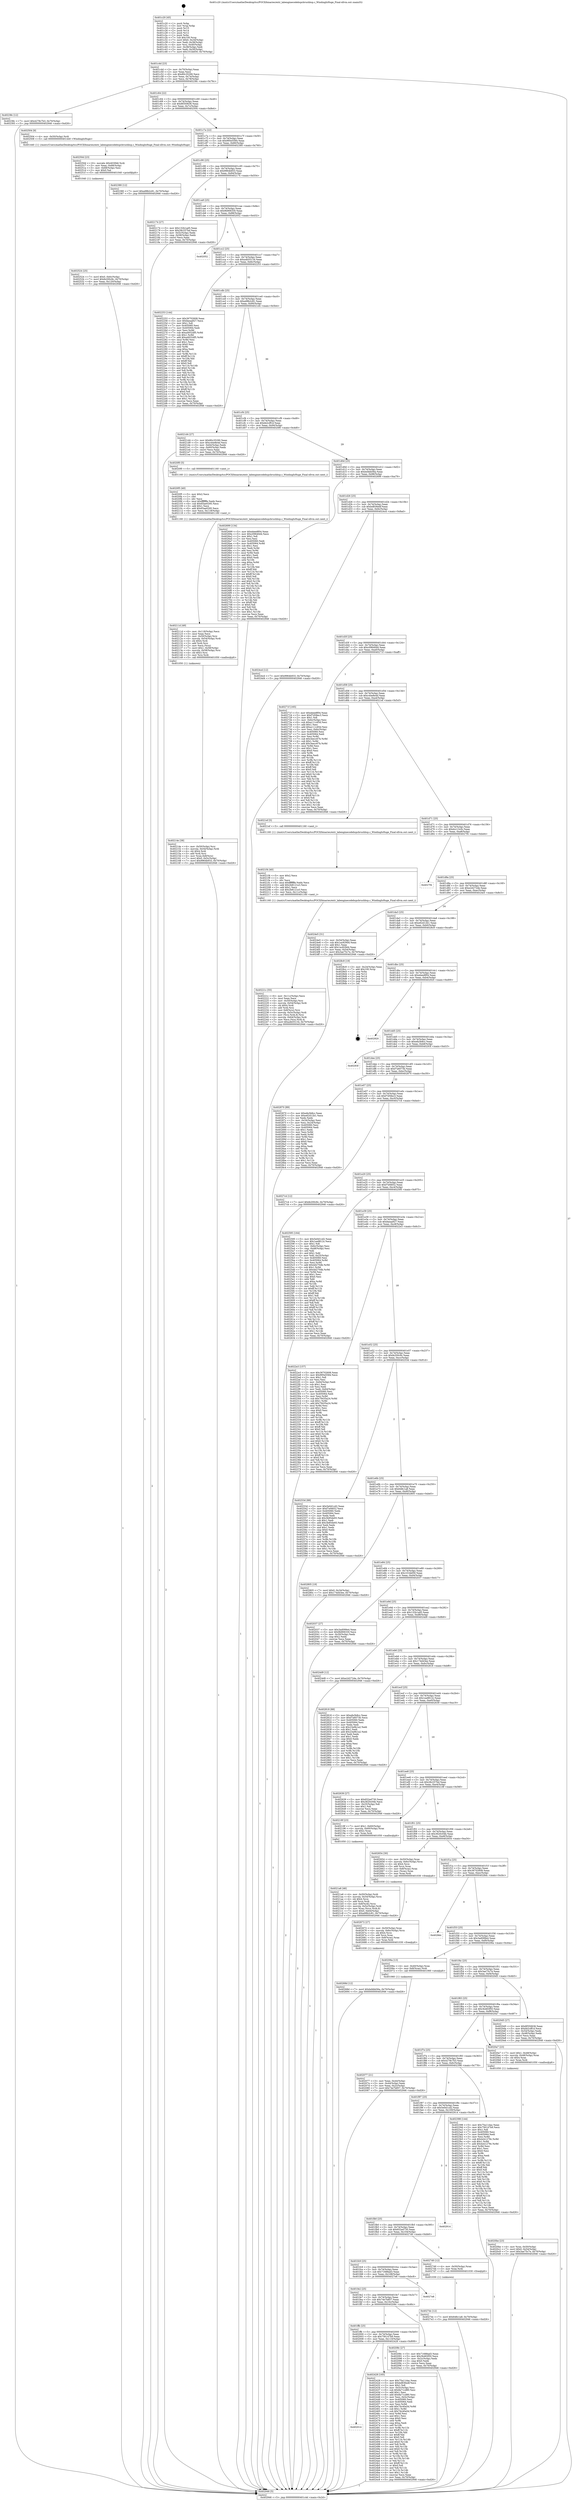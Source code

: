 digraph "0x401c20" {
  label = "0x401c20 (/mnt/c/Users/mathe/Desktop/tcc/POCII/binaries/extr_labenginecodebspcbrushbsp.c_WindingIsHuge_Final-ollvm.out::main(0))"
  labelloc = "t"
  node[shape=record]

  Entry [label="",width=0.3,height=0.3,shape=circle,fillcolor=black,style=filled]
  "0x401c4d" [label="{
     0x401c4d [23]\l
     | [instrs]\l
     &nbsp;&nbsp;0x401c4d \<+3\>: mov -0x70(%rbp),%eax\l
     &nbsp;&nbsp;0x401c50 \<+2\>: mov %eax,%ecx\l
     &nbsp;&nbsp;0x401c52 \<+6\>: sub $0x80c35290,%ecx\l
     &nbsp;&nbsp;0x401c58 \<+3\>: mov %eax,-0x74(%rbp)\l
     &nbsp;&nbsp;0x401c5b \<+3\>: mov %ecx,-0x78(%rbp)\l
     &nbsp;&nbsp;0x401c5e \<+6\>: je 000000000040238c \<main+0x76c\>\l
  }"]
  "0x40238c" [label="{
     0x40238c [12]\l
     | [instrs]\l
     &nbsp;&nbsp;0x40238c \<+7\>: movl $0x4278c7b3,-0x70(%rbp)\l
     &nbsp;&nbsp;0x402393 \<+5\>: jmp 0000000000402946 \<main+0xd26\>\l
  }"]
  "0x401c64" [label="{
     0x401c64 [22]\l
     | [instrs]\l
     &nbsp;&nbsp;0x401c64 \<+5\>: jmp 0000000000401c69 \<main+0x49\>\l
     &nbsp;&nbsp;0x401c69 \<+3\>: mov -0x74(%rbp),%eax\l
     &nbsp;&nbsp;0x401c6c \<+5\>: sub $0x8f350636,%eax\l
     &nbsp;&nbsp;0x401c71 \<+3\>: mov %eax,-0x7c(%rbp)\l
     &nbsp;&nbsp;0x401c74 \<+6\>: je 0000000000402504 \<main+0x8e4\>\l
  }"]
  Exit [label="",width=0.3,height=0.3,shape=circle,fillcolor=black,style=filled,peripheries=2]
  "0x402504" [label="{
     0x402504 [9]\l
     | [instrs]\l
     &nbsp;&nbsp;0x402504 \<+4\>: mov -0x50(%rbp),%rdi\l
     &nbsp;&nbsp;0x402508 \<+5\>: call 0000000000401440 \<WindingIsHuge\>\l
     | [calls]\l
     &nbsp;&nbsp;0x401440 \{1\} (/mnt/c/Users/mathe/Desktop/tcc/POCII/binaries/extr_labenginecodebspcbrushbsp.c_WindingIsHuge_Final-ollvm.out::WindingIsHuge)\l
  }"]
  "0x401c7a" [label="{
     0x401c7a [22]\l
     | [instrs]\l
     &nbsp;&nbsp;0x401c7a \<+5\>: jmp 0000000000401c7f \<main+0x5f\>\l
     &nbsp;&nbsp;0x401c7f \<+3\>: mov -0x74(%rbp),%eax\l
     &nbsp;&nbsp;0x401c82 \<+5\>: sub $0x995e5584,%eax\l
     &nbsp;&nbsp;0x401c87 \<+3\>: mov %eax,-0x80(%rbp)\l
     &nbsp;&nbsp;0x401c8a \<+6\>: je 0000000000402380 \<main+0x760\>\l
  }"]
  "0x4027dc" [label="{
     0x4027dc [12]\l
     | [instrs]\l
     &nbsp;&nbsp;0x4027dc \<+7\>: movl $0x648c1a8,-0x70(%rbp)\l
     &nbsp;&nbsp;0x4027e3 \<+5\>: jmp 0000000000402946 \<main+0xd26\>\l
  }"]
  "0x402380" [label="{
     0x402380 [12]\l
     | [instrs]\l
     &nbsp;&nbsp;0x402380 \<+7\>: movl $0xa98b2c81,-0x70(%rbp)\l
     &nbsp;&nbsp;0x402387 \<+5\>: jmp 0000000000402946 \<main+0xd26\>\l
  }"]
  "0x401c90" [label="{
     0x401c90 [25]\l
     | [instrs]\l
     &nbsp;&nbsp;0x401c90 \<+5\>: jmp 0000000000401c95 \<main+0x75\>\l
     &nbsp;&nbsp;0x401c95 \<+3\>: mov -0x74(%rbp),%eax\l
     &nbsp;&nbsp;0x401c98 \<+5\>: sub $0x9964b933,%eax\l
     &nbsp;&nbsp;0x401c9d \<+6\>: mov %eax,-0x84(%rbp)\l
     &nbsp;&nbsp;0x401ca3 \<+6\>: je 0000000000402174 \<main+0x554\>\l
  }"]
  "0x40268d" [label="{
     0x40268d [12]\l
     | [instrs]\l
     &nbsp;&nbsp;0x40268d \<+7\>: movl $0xbd4bb56a,-0x70(%rbp)\l
     &nbsp;&nbsp;0x402694 \<+5\>: jmp 0000000000402946 \<main+0xd26\>\l
  }"]
  "0x402174" [label="{
     0x402174 [27]\l
     | [instrs]\l
     &nbsp;&nbsp;0x402174 \<+5\>: mov $0x132b1ad5,%eax\l
     &nbsp;&nbsp;0x402179 \<+5\>: mov $0x28c257bd,%ecx\l
     &nbsp;&nbsp;0x40217e \<+3\>: mov -0x5c(%rbp),%edx\l
     &nbsp;&nbsp;0x402181 \<+3\>: cmp -0x58(%rbp),%edx\l
     &nbsp;&nbsp;0x402184 \<+3\>: cmovl %ecx,%eax\l
     &nbsp;&nbsp;0x402187 \<+3\>: mov %eax,-0x70(%rbp)\l
     &nbsp;&nbsp;0x40218a \<+5\>: jmp 0000000000402946 \<main+0xd26\>\l
  }"]
  "0x401ca9" [label="{
     0x401ca9 [25]\l
     | [instrs]\l
     &nbsp;&nbsp;0x401ca9 \<+5\>: jmp 0000000000401cae \<main+0x8e\>\l
     &nbsp;&nbsp;0x401cae \<+3\>: mov -0x74(%rbp),%eax\l
     &nbsp;&nbsp;0x401cb1 \<+5\>: sub $0x9b906330,%eax\l
     &nbsp;&nbsp;0x401cb6 \<+6\>: mov %eax,-0x88(%rbp)\l
     &nbsp;&nbsp;0x401cbc \<+6\>: je 0000000000402052 \<main+0x432\>\l
  }"]
  "0x402672" [label="{
     0x402672 [27]\l
     | [instrs]\l
     &nbsp;&nbsp;0x402672 \<+4\>: mov -0x50(%rbp),%rax\l
     &nbsp;&nbsp;0x402676 \<+4\>: movslq -0x6c(%rbp),%rcx\l
     &nbsp;&nbsp;0x40267a \<+4\>: shl $0x4,%rcx\l
     &nbsp;&nbsp;0x40267e \<+3\>: add %rcx,%rax\l
     &nbsp;&nbsp;0x402681 \<+4\>: mov 0x8(%rax),%rax\l
     &nbsp;&nbsp;0x402685 \<+3\>: mov %rax,%rdi\l
     &nbsp;&nbsp;0x402688 \<+5\>: call 0000000000401030 \<free@plt\>\l
     | [calls]\l
     &nbsp;&nbsp;0x401030 \{1\} (unknown)\l
  }"]
  "0x402052" [label="{
     0x402052\l
  }", style=dashed]
  "0x401cc2" [label="{
     0x401cc2 [25]\l
     | [instrs]\l
     &nbsp;&nbsp;0x401cc2 \<+5\>: jmp 0000000000401cc7 \<main+0xa7\>\l
     &nbsp;&nbsp;0x401cc7 \<+3\>: mov -0x74(%rbp),%eax\l
     &nbsp;&nbsp;0x401cca \<+5\>: sub $0xa4b55134,%eax\l
     &nbsp;&nbsp;0x401ccf \<+6\>: mov %eax,-0x8c(%rbp)\l
     &nbsp;&nbsp;0x401cd5 \<+6\>: je 0000000000402253 \<main+0x633\>\l
  }"]
  "0x402524" [label="{
     0x402524 [25]\l
     | [instrs]\l
     &nbsp;&nbsp;0x402524 \<+7\>: movl $0x0,-0x6c(%rbp)\l
     &nbsp;&nbsp;0x40252b \<+7\>: movl $0xfe200c9c,-0x70(%rbp)\l
     &nbsp;&nbsp;0x402532 \<+6\>: mov %eax,-0x120(%rbp)\l
     &nbsp;&nbsp;0x402538 \<+5\>: jmp 0000000000402946 \<main+0xd26\>\l
  }"]
  "0x402253" [label="{
     0x402253 [144]\l
     | [instrs]\l
     &nbsp;&nbsp;0x402253 \<+5\>: mov $0x36702608,%eax\l
     &nbsp;&nbsp;0x402258 \<+5\>: mov $0xfaeaa927,%ecx\l
     &nbsp;&nbsp;0x40225d \<+2\>: mov $0x1,%dl\l
     &nbsp;&nbsp;0x40225f \<+7\>: mov 0x405060,%esi\l
     &nbsp;&nbsp;0x402266 \<+7\>: mov 0x405064,%edi\l
     &nbsp;&nbsp;0x40226d \<+3\>: mov %esi,%r8d\l
     &nbsp;&nbsp;0x402270 \<+7\>: sub $0xa4932df5,%r8d\l
     &nbsp;&nbsp;0x402277 \<+4\>: sub $0x1,%r8d\l
     &nbsp;&nbsp;0x40227b \<+7\>: add $0xa4932df5,%r8d\l
     &nbsp;&nbsp;0x402282 \<+4\>: imul %r8d,%esi\l
     &nbsp;&nbsp;0x402286 \<+3\>: and $0x1,%esi\l
     &nbsp;&nbsp;0x402289 \<+3\>: cmp $0x0,%esi\l
     &nbsp;&nbsp;0x40228c \<+4\>: sete %r9b\l
     &nbsp;&nbsp;0x402290 \<+3\>: cmp $0xa,%edi\l
     &nbsp;&nbsp;0x402293 \<+4\>: setl %r10b\l
     &nbsp;&nbsp;0x402297 \<+3\>: mov %r9b,%r11b\l
     &nbsp;&nbsp;0x40229a \<+4\>: xor $0xff,%r11b\l
     &nbsp;&nbsp;0x40229e \<+3\>: mov %r10b,%bl\l
     &nbsp;&nbsp;0x4022a1 \<+3\>: xor $0xff,%bl\l
     &nbsp;&nbsp;0x4022a4 \<+3\>: xor $0x0,%dl\l
     &nbsp;&nbsp;0x4022a7 \<+3\>: mov %r11b,%r14b\l
     &nbsp;&nbsp;0x4022aa \<+4\>: and $0x0,%r14b\l
     &nbsp;&nbsp;0x4022ae \<+3\>: and %dl,%r9b\l
     &nbsp;&nbsp;0x4022b1 \<+3\>: mov %bl,%r15b\l
     &nbsp;&nbsp;0x4022b4 \<+4\>: and $0x0,%r15b\l
     &nbsp;&nbsp;0x4022b8 \<+3\>: and %dl,%r10b\l
     &nbsp;&nbsp;0x4022bb \<+3\>: or %r9b,%r14b\l
     &nbsp;&nbsp;0x4022be \<+3\>: or %r10b,%r15b\l
     &nbsp;&nbsp;0x4022c1 \<+3\>: xor %r15b,%r14b\l
     &nbsp;&nbsp;0x4022c4 \<+3\>: or %bl,%r11b\l
     &nbsp;&nbsp;0x4022c7 \<+4\>: xor $0xff,%r11b\l
     &nbsp;&nbsp;0x4022cb \<+3\>: or $0x0,%dl\l
     &nbsp;&nbsp;0x4022ce \<+3\>: and %dl,%r11b\l
     &nbsp;&nbsp;0x4022d1 \<+3\>: or %r11b,%r14b\l
     &nbsp;&nbsp;0x4022d4 \<+4\>: test $0x1,%r14b\l
     &nbsp;&nbsp;0x4022d8 \<+3\>: cmovne %ecx,%eax\l
     &nbsp;&nbsp;0x4022db \<+3\>: mov %eax,-0x70(%rbp)\l
     &nbsp;&nbsp;0x4022de \<+5\>: jmp 0000000000402946 \<main+0xd26\>\l
  }"]
  "0x401cdb" [label="{
     0x401cdb [25]\l
     | [instrs]\l
     &nbsp;&nbsp;0x401cdb \<+5\>: jmp 0000000000401ce0 \<main+0xc0\>\l
     &nbsp;&nbsp;0x401ce0 \<+3\>: mov -0x74(%rbp),%eax\l
     &nbsp;&nbsp;0x401ce3 \<+5\>: sub $0xa98b2c81,%eax\l
     &nbsp;&nbsp;0x401ce8 \<+6\>: mov %eax,-0x90(%rbp)\l
     &nbsp;&nbsp;0x401cee \<+6\>: je 00000000004021d4 \<main+0x5b4\>\l
  }"]
  "0x40250d" [label="{
     0x40250d [23]\l
     | [instrs]\l
     &nbsp;&nbsp;0x40250d \<+10\>: movabs $0x4030b6,%rdi\l
     &nbsp;&nbsp;0x402517 \<+3\>: mov %eax,-0x68(%rbp)\l
     &nbsp;&nbsp;0x40251a \<+3\>: mov -0x68(%rbp),%esi\l
     &nbsp;&nbsp;0x40251d \<+2\>: mov $0x0,%al\l
     &nbsp;&nbsp;0x40251f \<+5\>: call 0000000000401040 \<printf@plt\>\l
     | [calls]\l
     &nbsp;&nbsp;0x401040 \{1\} (unknown)\l
  }"]
  "0x4021d4" [label="{
     0x4021d4 [27]\l
     | [instrs]\l
     &nbsp;&nbsp;0x4021d4 \<+5\>: mov $0x80c35290,%eax\l
     &nbsp;&nbsp;0x4021d9 \<+5\>: mov $0xc44e8e4d,%ecx\l
     &nbsp;&nbsp;0x4021de \<+3\>: mov -0x64(%rbp),%edx\l
     &nbsp;&nbsp;0x4021e1 \<+3\>: cmp -0x60(%rbp),%edx\l
     &nbsp;&nbsp;0x4021e4 \<+3\>: cmovl %ecx,%eax\l
     &nbsp;&nbsp;0x4021e7 \<+3\>: mov %eax,-0x70(%rbp)\l
     &nbsp;&nbsp;0x4021ea \<+5\>: jmp 0000000000402946 \<main+0xd26\>\l
  }"]
  "0x401cf4" [label="{
     0x401cf4 [25]\l
     | [instrs]\l
     &nbsp;&nbsp;0x401cf4 \<+5\>: jmp 0000000000401cf9 \<main+0xd9\>\l
     &nbsp;&nbsp;0x401cf9 \<+3\>: mov -0x74(%rbp),%eax\l
     &nbsp;&nbsp;0x401cfc \<+5\>: sub $0xbb2cff1d,%eax\l
     &nbsp;&nbsp;0x401d01 \<+6\>: mov %eax,-0x94(%rbp)\l
     &nbsp;&nbsp;0x401d07 \<+6\>: je 00000000004020f0 \<main+0x4d0\>\l
  }"]
  "0x402014" [label="{
     0x402014\l
  }", style=dashed]
  "0x4020f0" [label="{
     0x4020f0 [5]\l
     | [instrs]\l
     &nbsp;&nbsp;0x4020f0 \<+5\>: call 0000000000401160 \<next_i\>\l
     | [calls]\l
     &nbsp;&nbsp;0x401160 \{1\} (/mnt/c/Users/mathe/Desktop/tcc/POCII/binaries/extr_labenginecodebspcbrushbsp.c_WindingIsHuge_Final-ollvm.out::next_i)\l
  }"]
  "0x401d0d" [label="{
     0x401d0d [25]\l
     | [instrs]\l
     &nbsp;&nbsp;0x401d0d \<+5\>: jmp 0000000000401d12 \<main+0xf2\>\l
     &nbsp;&nbsp;0x401d12 \<+3\>: mov -0x74(%rbp),%eax\l
     &nbsp;&nbsp;0x401d15 \<+5\>: sub $0xbd4bb56a,%eax\l
     &nbsp;&nbsp;0x401d1a \<+6\>: mov %eax,-0x98(%rbp)\l
     &nbsp;&nbsp;0x401d20 \<+6\>: je 0000000000402699 \<main+0xa79\>\l
  }"]
  "0x402428" [label="{
     0x402428 [165]\l
     | [instrs]\l
     &nbsp;&nbsp;0x402428 \<+5\>: mov $0x75a11dac,%eax\l
     &nbsp;&nbsp;0x40242d \<+5\>: mov $0xbd836edf,%ecx\l
     &nbsp;&nbsp;0x402432 \<+2\>: mov $0x1,%dl\l
     &nbsp;&nbsp;0x402434 \<+3\>: mov -0x5c(%rbp),%esi\l
     &nbsp;&nbsp;0x402437 \<+6\>: sub $0x8a71cd80,%esi\l
     &nbsp;&nbsp;0x40243d \<+3\>: add $0x1,%esi\l
     &nbsp;&nbsp;0x402440 \<+6\>: add $0x8a71cd80,%esi\l
     &nbsp;&nbsp;0x402446 \<+3\>: mov %esi,-0x5c(%rbp)\l
     &nbsp;&nbsp;0x402449 \<+7\>: mov 0x405060,%esi\l
     &nbsp;&nbsp;0x402450 \<+7\>: mov 0x405064,%edi\l
     &nbsp;&nbsp;0x402457 \<+3\>: mov %esi,%r8d\l
     &nbsp;&nbsp;0x40245a \<+7\>: add $0x7dc40a5d,%r8d\l
     &nbsp;&nbsp;0x402461 \<+4\>: sub $0x1,%r8d\l
     &nbsp;&nbsp;0x402465 \<+7\>: sub $0x7dc40a5d,%r8d\l
     &nbsp;&nbsp;0x40246c \<+4\>: imul %r8d,%esi\l
     &nbsp;&nbsp;0x402470 \<+3\>: and $0x1,%esi\l
     &nbsp;&nbsp;0x402473 \<+3\>: cmp $0x0,%esi\l
     &nbsp;&nbsp;0x402476 \<+4\>: sete %r9b\l
     &nbsp;&nbsp;0x40247a \<+3\>: cmp $0xa,%edi\l
     &nbsp;&nbsp;0x40247d \<+4\>: setl %r10b\l
     &nbsp;&nbsp;0x402481 \<+3\>: mov %r9b,%r11b\l
     &nbsp;&nbsp;0x402484 \<+4\>: xor $0xff,%r11b\l
     &nbsp;&nbsp;0x402488 \<+3\>: mov %r10b,%bl\l
     &nbsp;&nbsp;0x40248b \<+3\>: xor $0xff,%bl\l
     &nbsp;&nbsp;0x40248e \<+3\>: xor $0x0,%dl\l
     &nbsp;&nbsp;0x402491 \<+3\>: mov %r11b,%r14b\l
     &nbsp;&nbsp;0x402494 \<+4\>: and $0x0,%r14b\l
     &nbsp;&nbsp;0x402498 \<+3\>: and %dl,%r9b\l
     &nbsp;&nbsp;0x40249b \<+3\>: mov %bl,%r15b\l
     &nbsp;&nbsp;0x40249e \<+4\>: and $0x0,%r15b\l
     &nbsp;&nbsp;0x4024a2 \<+3\>: and %dl,%r10b\l
     &nbsp;&nbsp;0x4024a5 \<+3\>: or %r9b,%r14b\l
     &nbsp;&nbsp;0x4024a8 \<+3\>: or %r10b,%r15b\l
     &nbsp;&nbsp;0x4024ab \<+3\>: xor %r15b,%r14b\l
     &nbsp;&nbsp;0x4024ae \<+3\>: or %bl,%r11b\l
     &nbsp;&nbsp;0x4024b1 \<+4\>: xor $0xff,%r11b\l
     &nbsp;&nbsp;0x4024b5 \<+3\>: or $0x0,%dl\l
     &nbsp;&nbsp;0x4024b8 \<+3\>: and %dl,%r11b\l
     &nbsp;&nbsp;0x4024bb \<+3\>: or %r11b,%r14b\l
     &nbsp;&nbsp;0x4024be \<+4\>: test $0x1,%r14b\l
     &nbsp;&nbsp;0x4024c2 \<+3\>: cmovne %ecx,%eax\l
     &nbsp;&nbsp;0x4024c5 \<+3\>: mov %eax,-0x70(%rbp)\l
     &nbsp;&nbsp;0x4024c8 \<+5\>: jmp 0000000000402946 \<main+0xd26\>\l
  }"]
  "0x402699" [label="{
     0x402699 [134]\l
     | [instrs]\l
     &nbsp;&nbsp;0x402699 \<+5\>: mov $0xebee8f04,%eax\l
     &nbsp;&nbsp;0x40269e \<+5\>: mov $0xc09640d4,%ecx\l
     &nbsp;&nbsp;0x4026a3 \<+2\>: mov $0x1,%dl\l
     &nbsp;&nbsp;0x4026a5 \<+2\>: xor %esi,%esi\l
     &nbsp;&nbsp;0x4026a7 \<+7\>: mov 0x405060,%edi\l
     &nbsp;&nbsp;0x4026ae \<+8\>: mov 0x405064,%r8d\l
     &nbsp;&nbsp;0x4026b6 \<+3\>: sub $0x1,%esi\l
     &nbsp;&nbsp;0x4026b9 \<+3\>: mov %edi,%r9d\l
     &nbsp;&nbsp;0x4026bc \<+3\>: add %esi,%r9d\l
     &nbsp;&nbsp;0x4026bf \<+4\>: imul %r9d,%edi\l
     &nbsp;&nbsp;0x4026c3 \<+3\>: and $0x1,%edi\l
     &nbsp;&nbsp;0x4026c6 \<+3\>: cmp $0x0,%edi\l
     &nbsp;&nbsp;0x4026c9 \<+4\>: sete %r10b\l
     &nbsp;&nbsp;0x4026cd \<+4\>: cmp $0xa,%r8d\l
     &nbsp;&nbsp;0x4026d1 \<+4\>: setl %r11b\l
     &nbsp;&nbsp;0x4026d5 \<+3\>: mov %r10b,%bl\l
     &nbsp;&nbsp;0x4026d8 \<+3\>: xor $0xff,%bl\l
     &nbsp;&nbsp;0x4026db \<+3\>: mov %r11b,%r14b\l
     &nbsp;&nbsp;0x4026de \<+4\>: xor $0xff,%r14b\l
     &nbsp;&nbsp;0x4026e2 \<+3\>: xor $0x0,%dl\l
     &nbsp;&nbsp;0x4026e5 \<+3\>: mov %bl,%r15b\l
     &nbsp;&nbsp;0x4026e8 \<+4\>: and $0x0,%r15b\l
     &nbsp;&nbsp;0x4026ec \<+3\>: and %dl,%r10b\l
     &nbsp;&nbsp;0x4026ef \<+3\>: mov %r14b,%r12b\l
     &nbsp;&nbsp;0x4026f2 \<+4\>: and $0x0,%r12b\l
     &nbsp;&nbsp;0x4026f6 \<+3\>: and %dl,%r11b\l
     &nbsp;&nbsp;0x4026f9 \<+3\>: or %r10b,%r15b\l
     &nbsp;&nbsp;0x4026fc \<+3\>: or %r11b,%r12b\l
     &nbsp;&nbsp;0x4026ff \<+3\>: xor %r12b,%r15b\l
     &nbsp;&nbsp;0x402702 \<+3\>: or %r14b,%bl\l
     &nbsp;&nbsp;0x402705 \<+3\>: xor $0xff,%bl\l
     &nbsp;&nbsp;0x402708 \<+3\>: or $0x0,%dl\l
     &nbsp;&nbsp;0x40270b \<+2\>: and %dl,%bl\l
     &nbsp;&nbsp;0x40270d \<+3\>: or %bl,%r15b\l
     &nbsp;&nbsp;0x402710 \<+4\>: test $0x1,%r15b\l
     &nbsp;&nbsp;0x402714 \<+3\>: cmovne %ecx,%eax\l
     &nbsp;&nbsp;0x402717 \<+3\>: mov %eax,-0x70(%rbp)\l
     &nbsp;&nbsp;0x40271a \<+5\>: jmp 0000000000402946 \<main+0xd26\>\l
  }"]
  "0x401d26" [label="{
     0x401d26 [25]\l
     | [instrs]\l
     &nbsp;&nbsp;0x401d26 \<+5\>: jmp 0000000000401d2b \<main+0x10b\>\l
     &nbsp;&nbsp;0x401d2b \<+3\>: mov -0x74(%rbp),%eax\l
     &nbsp;&nbsp;0x401d2e \<+5\>: sub $0xbd836edf,%eax\l
     &nbsp;&nbsp;0x401d33 \<+6\>: mov %eax,-0x9c(%rbp)\l
     &nbsp;&nbsp;0x401d39 \<+6\>: je 00000000004024cd \<main+0x8ad\>\l
  }"]
  "0x40221c" [label="{
     0x40221c [55]\l
     | [instrs]\l
     &nbsp;&nbsp;0x40221c \<+6\>: mov -0x11c(%rbp),%ecx\l
     &nbsp;&nbsp;0x402222 \<+3\>: imul %eax,%ecx\l
     &nbsp;&nbsp;0x402225 \<+4\>: mov -0x50(%rbp),%rsi\l
     &nbsp;&nbsp;0x402229 \<+4\>: movslq -0x54(%rbp),%rdi\l
     &nbsp;&nbsp;0x40222d \<+4\>: shl $0x4,%rdi\l
     &nbsp;&nbsp;0x402231 \<+3\>: add %rdi,%rsi\l
     &nbsp;&nbsp;0x402234 \<+4\>: mov 0x8(%rsi),%rsi\l
     &nbsp;&nbsp;0x402238 \<+4\>: movslq -0x5c(%rbp),%rdi\l
     &nbsp;&nbsp;0x40223c \<+4\>: mov (%rsi,%rdi,8),%rsi\l
     &nbsp;&nbsp;0x402240 \<+4\>: movslq -0x64(%rbp),%rdi\l
     &nbsp;&nbsp;0x402244 \<+3\>: mov %ecx,(%rsi,%rdi,4)\l
     &nbsp;&nbsp;0x402247 \<+7\>: movl $0xa4b55134,-0x70(%rbp)\l
     &nbsp;&nbsp;0x40224e \<+5\>: jmp 0000000000402946 \<main+0xd26\>\l
  }"]
  "0x4024cd" [label="{
     0x4024cd [12]\l
     | [instrs]\l
     &nbsp;&nbsp;0x4024cd \<+7\>: movl $0x9964b933,-0x70(%rbp)\l
     &nbsp;&nbsp;0x4024d4 \<+5\>: jmp 0000000000402946 \<main+0xd26\>\l
  }"]
  "0x401d3f" [label="{
     0x401d3f [25]\l
     | [instrs]\l
     &nbsp;&nbsp;0x401d3f \<+5\>: jmp 0000000000401d44 \<main+0x124\>\l
     &nbsp;&nbsp;0x401d44 \<+3\>: mov -0x74(%rbp),%eax\l
     &nbsp;&nbsp;0x401d47 \<+5\>: sub $0xc09640d4,%eax\l
     &nbsp;&nbsp;0x401d4c \<+6\>: mov %eax,-0xa0(%rbp)\l
     &nbsp;&nbsp;0x401d52 \<+6\>: je 000000000040271f \<main+0xaff\>\l
  }"]
  "0x4021f4" [label="{
     0x4021f4 [40]\l
     | [instrs]\l
     &nbsp;&nbsp;0x4021f4 \<+5\>: mov $0x2,%ecx\l
     &nbsp;&nbsp;0x4021f9 \<+1\>: cltd\l
     &nbsp;&nbsp;0x4021fa \<+2\>: idiv %ecx\l
     &nbsp;&nbsp;0x4021fc \<+6\>: imul $0xfffffffe,%edx,%ecx\l
     &nbsp;&nbsp;0x402202 \<+6\>: add $0x2b8121e3,%ecx\l
     &nbsp;&nbsp;0x402208 \<+3\>: add $0x1,%ecx\l
     &nbsp;&nbsp;0x40220b \<+6\>: sub $0x2b8121e3,%ecx\l
     &nbsp;&nbsp;0x402211 \<+6\>: mov %ecx,-0x11c(%rbp)\l
     &nbsp;&nbsp;0x402217 \<+5\>: call 0000000000401160 \<next_i\>\l
     | [calls]\l
     &nbsp;&nbsp;0x401160 \{1\} (/mnt/c/Users/mathe/Desktop/tcc/POCII/binaries/extr_labenginecodebspcbrushbsp.c_WindingIsHuge_Final-ollvm.out::next_i)\l
  }"]
  "0x40271f" [label="{
     0x40271f [165]\l
     | [instrs]\l
     &nbsp;&nbsp;0x40271f \<+5\>: mov $0xebee8f04,%eax\l
     &nbsp;&nbsp;0x402724 \<+5\>: mov $0xf7d58ec3,%ecx\l
     &nbsp;&nbsp;0x402729 \<+2\>: mov $0x1,%dl\l
     &nbsp;&nbsp;0x40272b \<+3\>: mov -0x6c(%rbp),%esi\l
     &nbsp;&nbsp;0x40272e \<+6\>: sub $0xa111c65d,%esi\l
     &nbsp;&nbsp;0x402734 \<+3\>: add $0x1,%esi\l
     &nbsp;&nbsp;0x402737 \<+6\>: add $0xa111c65d,%esi\l
     &nbsp;&nbsp;0x40273d \<+3\>: mov %esi,-0x6c(%rbp)\l
     &nbsp;&nbsp;0x402740 \<+7\>: mov 0x405060,%esi\l
     &nbsp;&nbsp;0x402747 \<+7\>: mov 0x405064,%edi\l
     &nbsp;&nbsp;0x40274e \<+3\>: mov %esi,%r8d\l
     &nbsp;&nbsp;0x402751 \<+7\>: sub $0x3eecc67b,%r8d\l
     &nbsp;&nbsp;0x402758 \<+4\>: sub $0x1,%r8d\l
     &nbsp;&nbsp;0x40275c \<+7\>: add $0x3eecc67b,%r8d\l
     &nbsp;&nbsp;0x402763 \<+4\>: imul %r8d,%esi\l
     &nbsp;&nbsp;0x402767 \<+3\>: and $0x1,%esi\l
     &nbsp;&nbsp;0x40276a \<+3\>: cmp $0x0,%esi\l
     &nbsp;&nbsp;0x40276d \<+4\>: sete %r9b\l
     &nbsp;&nbsp;0x402771 \<+3\>: cmp $0xa,%edi\l
     &nbsp;&nbsp;0x402774 \<+4\>: setl %r10b\l
     &nbsp;&nbsp;0x402778 \<+3\>: mov %r9b,%r11b\l
     &nbsp;&nbsp;0x40277b \<+4\>: xor $0xff,%r11b\l
     &nbsp;&nbsp;0x40277f \<+3\>: mov %r10b,%bl\l
     &nbsp;&nbsp;0x402782 \<+3\>: xor $0xff,%bl\l
     &nbsp;&nbsp;0x402785 \<+3\>: xor $0x0,%dl\l
     &nbsp;&nbsp;0x402788 \<+3\>: mov %r11b,%r14b\l
     &nbsp;&nbsp;0x40278b \<+4\>: and $0x0,%r14b\l
     &nbsp;&nbsp;0x40278f \<+3\>: and %dl,%r9b\l
     &nbsp;&nbsp;0x402792 \<+3\>: mov %bl,%r15b\l
     &nbsp;&nbsp;0x402795 \<+4\>: and $0x0,%r15b\l
     &nbsp;&nbsp;0x402799 \<+3\>: and %dl,%r10b\l
     &nbsp;&nbsp;0x40279c \<+3\>: or %r9b,%r14b\l
     &nbsp;&nbsp;0x40279f \<+3\>: or %r10b,%r15b\l
     &nbsp;&nbsp;0x4027a2 \<+3\>: xor %r15b,%r14b\l
     &nbsp;&nbsp;0x4027a5 \<+3\>: or %bl,%r11b\l
     &nbsp;&nbsp;0x4027a8 \<+4\>: xor $0xff,%r11b\l
     &nbsp;&nbsp;0x4027ac \<+3\>: or $0x0,%dl\l
     &nbsp;&nbsp;0x4027af \<+3\>: and %dl,%r11b\l
     &nbsp;&nbsp;0x4027b2 \<+3\>: or %r11b,%r14b\l
     &nbsp;&nbsp;0x4027b5 \<+4\>: test $0x1,%r14b\l
     &nbsp;&nbsp;0x4027b9 \<+3\>: cmovne %ecx,%eax\l
     &nbsp;&nbsp;0x4027bc \<+3\>: mov %eax,-0x70(%rbp)\l
     &nbsp;&nbsp;0x4027bf \<+5\>: jmp 0000000000402946 \<main+0xd26\>\l
  }"]
  "0x401d58" [label="{
     0x401d58 [25]\l
     | [instrs]\l
     &nbsp;&nbsp;0x401d58 \<+5\>: jmp 0000000000401d5d \<main+0x13d\>\l
     &nbsp;&nbsp;0x401d5d \<+3\>: mov -0x74(%rbp),%eax\l
     &nbsp;&nbsp;0x401d60 \<+5\>: sub $0xc44e8e4d,%eax\l
     &nbsp;&nbsp;0x401d65 \<+6\>: mov %eax,-0xa4(%rbp)\l
     &nbsp;&nbsp;0x401d6b \<+6\>: je 00000000004021ef \<main+0x5cf\>\l
  }"]
  "0x4021a6" [label="{
     0x4021a6 [46]\l
     | [instrs]\l
     &nbsp;&nbsp;0x4021a6 \<+4\>: mov -0x50(%rbp),%rdi\l
     &nbsp;&nbsp;0x4021aa \<+4\>: movslq -0x54(%rbp),%rcx\l
     &nbsp;&nbsp;0x4021ae \<+4\>: shl $0x4,%rcx\l
     &nbsp;&nbsp;0x4021b2 \<+3\>: add %rcx,%rdi\l
     &nbsp;&nbsp;0x4021b5 \<+4\>: mov 0x8(%rdi),%rcx\l
     &nbsp;&nbsp;0x4021b9 \<+4\>: movslq -0x5c(%rbp),%rdi\l
     &nbsp;&nbsp;0x4021bd \<+4\>: mov %rax,(%rcx,%rdi,8)\l
     &nbsp;&nbsp;0x4021c1 \<+7\>: movl $0x0,-0x64(%rbp)\l
     &nbsp;&nbsp;0x4021c8 \<+7\>: movl $0xa98b2c81,-0x70(%rbp)\l
     &nbsp;&nbsp;0x4021cf \<+5\>: jmp 0000000000402946 \<main+0xd26\>\l
  }"]
  "0x4021ef" [label="{
     0x4021ef [5]\l
     | [instrs]\l
     &nbsp;&nbsp;0x4021ef \<+5\>: call 0000000000401160 \<next_i\>\l
     | [calls]\l
     &nbsp;&nbsp;0x401160 \{1\} (/mnt/c/Users/mathe/Desktop/tcc/POCII/binaries/extr_labenginecodebspcbrushbsp.c_WindingIsHuge_Final-ollvm.out::next_i)\l
  }"]
  "0x401d71" [label="{
     0x401d71 [25]\l
     | [instrs]\l
     &nbsp;&nbsp;0x401d71 \<+5\>: jmp 0000000000401d76 \<main+0x156\>\l
     &nbsp;&nbsp;0x401d76 \<+3\>: mov -0x74(%rbp),%eax\l
     &nbsp;&nbsp;0x401d79 \<+5\>: sub $0xdcc13c0c,%eax\l
     &nbsp;&nbsp;0x401d7e \<+6\>: mov %eax,-0xa8(%rbp)\l
     &nbsp;&nbsp;0x401d84 \<+6\>: je 00000000004027f4 \<main+0xbd4\>\l
  }"]
  "0x40214e" [label="{
     0x40214e [38]\l
     | [instrs]\l
     &nbsp;&nbsp;0x40214e \<+4\>: mov -0x50(%rbp),%rsi\l
     &nbsp;&nbsp;0x402152 \<+4\>: movslq -0x54(%rbp),%rdi\l
     &nbsp;&nbsp;0x402156 \<+4\>: shl $0x4,%rdi\l
     &nbsp;&nbsp;0x40215a \<+3\>: add %rdi,%rsi\l
     &nbsp;&nbsp;0x40215d \<+4\>: mov %rax,0x8(%rsi)\l
     &nbsp;&nbsp;0x402161 \<+7\>: movl $0x0,-0x5c(%rbp)\l
     &nbsp;&nbsp;0x402168 \<+7\>: movl $0x9964b933,-0x70(%rbp)\l
     &nbsp;&nbsp;0x40216f \<+5\>: jmp 0000000000402946 \<main+0xd26\>\l
  }"]
  "0x4027f4" [label="{
     0x4027f4\l
  }", style=dashed]
  "0x401d8a" [label="{
     0x401d8a [25]\l
     | [instrs]\l
     &nbsp;&nbsp;0x401d8a \<+5\>: jmp 0000000000401d8f \<main+0x16f\>\l
     &nbsp;&nbsp;0x401d8f \<+3\>: mov -0x74(%rbp),%eax\l
     &nbsp;&nbsp;0x401d92 \<+5\>: sub $0xe2d272de,%eax\l
     &nbsp;&nbsp;0x401d97 \<+6\>: mov %eax,-0xac(%rbp)\l
     &nbsp;&nbsp;0x401d9d \<+6\>: je 00000000004024e5 \<main+0x8c5\>\l
  }"]
  "0x40211d" [label="{
     0x40211d [49]\l
     | [instrs]\l
     &nbsp;&nbsp;0x40211d \<+6\>: mov -0x118(%rbp),%ecx\l
     &nbsp;&nbsp;0x402123 \<+3\>: imul %eax,%ecx\l
     &nbsp;&nbsp;0x402126 \<+4\>: mov -0x50(%rbp),%rsi\l
     &nbsp;&nbsp;0x40212a \<+4\>: movslq -0x54(%rbp),%rdi\l
     &nbsp;&nbsp;0x40212e \<+4\>: shl $0x4,%rdi\l
     &nbsp;&nbsp;0x402132 \<+3\>: add %rdi,%rsi\l
     &nbsp;&nbsp;0x402135 \<+2\>: mov %ecx,(%rsi)\l
     &nbsp;&nbsp;0x402137 \<+7\>: movl $0x1,-0x58(%rbp)\l
     &nbsp;&nbsp;0x40213e \<+4\>: movslq -0x58(%rbp),%rsi\l
     &nbsp;&nbsp;0x402142 \<+4\>: shl $0x3,%rsi\l
     &nbsp;&nbsp;0x402146 \<+3\>: mov %rsi,%rdi\l
     &nbsp;&nbsp;0x402149 \<+5\>: call 0000000000401050 \<malloc@plt\>\l
     | [calls]\l
     &nbsp;&nbsp;0x401050 \{1\} (unknown)\l
  }"]
  "0x4024e5" [label="{
     0x4024e5 [31]\l
     | [instrs]\l
     &nbsp;&nbsp;0x4024e5 \<+3\>: mov -0x54(%rbp),%eax\l
     &nbsp;&nbsp;0x4024e8 \<+5\>: sub $0x1ac829d4,%eax\l
     &nbsp;&nbsp;0x4024ed \<+3\>: add $0x1,%eax\l
     &nbsp;&nbsp;0x4024f0 \<+5\>: add $0x1ac829d4,%eax\l
     &nbsp;&nbsp;0x4024f5 \<+3\>: mov %eax,-0x54(%rbp)\l
     &nbsp;&nbsp;0x4024f8 \<+7\>: movl $0x3ae75c7e,-0x70(%rbp)\l
     &nbsp;&nbsp;0x4024ff \<+5\>: jmp 0000000000402946 \<main+0xd26\>\l
  }"]
  "0x401da3" [label="{
     0x401da3 [25]\l
     | [instrs]\l
     &nbsp;&nbsp;0x401da3 \<+5\>: jmp 0000000000401da8 \<main+0x188\>\l
     &nbsp;&nbsp;0x401da8 \<+3\>: mov -0x74(%rbp),%eax\l
     &nbsp;&nbsp;0x401dab \<+5\>: sub $0xe62d12b1,%eax\l
     &nbsp;&nbsp;0x401db0 \<+6\>: mov %eax,-0xb0(%rbp)\l
     &nbsp;&nbsp;0x401db6 \<+6\>: je 00000000004028c9 \<main+0xca9\>\l
  }"]
  "0x4020f5" [label="{
     0x4020f5 [40]\l
     | [instrs]\l
     &nbsp;&nbsp;0x4020f5 \<+5\>: mov $0x2,%ecx\l
     &nbsp;&nbsp;0x4020fa \<+1\>: cltd\l
     &nbsp;&nbsp;0x4020fb \<+2\>: idiv %ecx\l
     &nbsp;&nbsp;0x4020fd \<+6\>: imul $0xfffffffe,%edx,%ecx\l
     &nbsp;&nbsp;0x402103 \<+6\>: sub $0x65ae0295,%ecx\l
     &nbsp;&nbsp;0x402109 \<+3\>: add $0x1,%ecx\l
     &nbsp;&nbsp;0x40210c \<+6\>: add $0x65ae0295,%ecx\l
     &nbsp;&nbsp;0x402112 \<+6\>: mov %ecx,-0x118(%rbp)\l
     &nbsp;&nbsp;0x402118 \<+5\>: call 0000000000401160 \<next_i\>\l
     | [calls]\l
     &nbsp;&nbsp;0x401160 \{1\} (/mnt/c/Users/mathe/Desktop/tcc/POCII/binaries/extr_labenginecodebspcbrushbsp.c_WindingIsHuge_Final-ollvm.out::next_i)\l
  }"]
  "0x4028c9" [label="{
     0x4028c9 [19]\l
     | [instrs]\l
     &nbsp;&nbsp;0x4028c9 \<+3\>: mov -0x24(%rbp),%eax\l
     &nbsp;&nbsp;0x4028cc \<+7\>: add $0x100,%rsp\l
     &nbsp;&nbsp;0x4028d3 \<+1\>: pop %rbx\l
     &nbsp;&nbsp;0x4028d4 \<+2\>: pop %r12\l
     &nbsp;&nbsp;0x4028d6 \<+2\>: pop %r14\l
     &nbsp;&nbsp;0x4028d8 \<+2\>: pop %r15\l
     &nbsp;&nbsp;0x4028da \<+1\>: pop %rbp\l
     &nbsp;&nbsp;0x4028db \<+1\>: ret\l
  }"]
  "0x401dbc" [label="{
     0x401dbc [25]\l
     | [instrs]\l
     &nbsp;&nbsp;0x401dbc \<+5\>: jmp 0000000000401dc1 \<main+0x1a1\>\l
     &nbsp;&nbsp;0x401dc1 \<+3\>: mov -0x74(%rbp),%eax\l
     &nbsp;&nbsp;0x401dc4 \<+5\>: sub $0xebee8f04,%eax\l
     &nbsp;&nbsp;0x401dc9 \<+6\>: mov %eax,-0xb4(%rbp)\l
     &nbsp;&nbsp;0x401dcf \<+6\>: je 0000000000402920 \<main+0xd00\>\l
  }"]
  "0x4020be" [label="{
     0x4020be [23]\l
     | [instrs]\l
     &nbsp;&nbsp;0x4020be \<+4\>: mov %rax,-0x50(%rbp)\l
     &nbsp;&nbsp;0x4020c2 \<+7\>: movl $0x0,-0x54(%rbp)\l
     &nbsp;&nbsp;0x4020c9 \<+7\>: movl $0x3ae75c7e,-0x70(%rbp)\l
     &nbsp;&nbsp;0x4020d0 \<+5\>: jmp 0000000000402946 \<main+0xd26\>\l
  }"]
  "0x402920" [label="{
     0x402920\l
  }", style=dashed]
  "0x401dd5" [label="{
     0x401dd5 [25]\l
     | [instrs]\l
     &nbsp;&nbsp;0x401dd5 \<+5\>: jmp 0000000000401dda \<main+0x1ba\>\l
     &nbsp;&nbsp;0x401dda \<+3\>: mov -0x74(%rbp),%eax\l
     &nbsp;&nbsp;0x401ddd \<+5\>: sub $0xefa3b8cc,%eax\l
     &nbsp;&nbsp;0x401de2 \<+6\>: mov %eax,-0xb8(%rbp)\l
     &nbsp;&nbsp;0x401de8 \<+6\>: je 000000000040293f \<main+0xd1f\>\l
  }"]
  "0x401ffb" [label="{
     0x401ffb [25]\l
     | [instrs]\l
     &nbsp;&nbsp;0x401ffb \<+5\>: jmp 0000000000402000 \<main+0x3e0\>\l
     &nbsp;&nbsp;0x402000 \<+3\>: mov -0x74(%rbp),%eax\l
     &nbsp;&nbsp;0x402003 \<+5\>: sub $0x756147b9,%eax\l
     &nbsp;&nbsp;0x402008 \<+6\>: mov %eax,-0x110(%rbp)\l
     &nbsp;&nbsp;0x40200e \<+6\>: je 0000000000402428 \<main+0x808\>\l
  }"]
  "0x40293f" [label="{
     0x40293f\l
  }", style=dashed]
  "0x401dee" [label="{
     0x401dee [25]\l
     | [instrs]\l
     &nbsp;&nbsp;0x401dee \<+5\>: jmp 0000000000401df3 \<main+0x1d3\>\l
     &nbsp;&nbsp;0x401df3 \<+3\>: mov -0x74(%rbp),%eax\l
     &nbsp;&nbsp;0x401df6 \<+5\>: sub $0xf7a6073b,%eax\l
     &nbsp;&nbsp;0x401dfb \<+6\>: mov %eax,-0xbc(%rbp)\l
     &nbsp;&nbsp;0x401e01 \<+6\>: je 0000000000402870 \<main+0xc50\>\l
  }"]
  "0x40208c" [label="{
     0x40208c [27]\l
     | [instrs]\l
     &nbsp;&nbsp;0x40208c \<+5\>: mov $0x71688ad3,%eax\l
     &nbsp;&nbsp;0x402091 \<+5\>: mov $0x3b483f50,%ecx\l
     &nbsp;&nbsp;0x402096 \<+3\>: mov -0x2c(%rbp),%edx\l
     &nbsp;&nbsp;0x402099 \<+3\>: cmp $0x0,%edx\l
     &nbsp;&nbsp;0x40209c \<+3\>: cmove %ecx,%eax\l
     &nbsp;&nbsp;0x40209f \<+3\>: mov %eax,-0x70(%rbp)\l
     &nbsp;&nbsp;0x4020a2 \<+5\>: jmp 0000000000402946 \<main+0xd26\>\l
  }"]
  "0x402870" [label="{
     0x402870 [89]\l
     | [instrs]\l
     &nbsp;&nbsp;0x402870 \<+5\>: mov $0xefa3b8cc,%eax\l
     &nbsp;&nbsp;0x402875 \<+5\>: mov $0xe62d12b1,%ecx\l
     &nbsp;&nbsp;0x40287a \<+2\>: xor %edx,%edx\l
     &nbsp;&nbsp;0x40287c \<+3\>: mov -0x34(%rbp),%esi\l
     &nbsp;&nbsp;0x40287f \<+3\>: mov %esi,-0x24(%rbp)\l
     &nbsp;&nbsp;0x402882 \<+7\>: mov 0x405060,%esi\l
     &nbsp;&nbsp;0x402889 \<+7\>: mov 0x405064,%edi\l
     &nbsp;&nbsp;0x402890 \<+3\>: sub $0x1,%edx\l
     &nbsp;&nbsp;0x402893 \<+3\>: mov %esi,%r8d\l
     &nbsp;&nbsp;0x402896 \<+3\>: add %edx,%r8d\l
     &nbsp;&nbsp;0x402899 \<+4\>: imul %r8d,%esi\l
     &nbsp;&nbsp;0x40289d \<+3\>: and $0x1,%esi\l
     &nbsp;&nbsp;0x4028a0 \<+3\>: cmp $0x0,%esi\l
     &nbsp;&nbsp;0x4028a3 \<+4\>: sete %r9b\l
     &nbsp;&nbsp;0x4028a7 \<+3\>: cmp $0xa,%edi\l
     &nbsp;&nbsp;0x4028aa \<+4\>: setl %r10b\l
     &nbsp;&nbsp;0x4028ae \<+3\>: mov %r9b,%r11b\l
     &nbsp;&nbsp;0x4028b1 \<+3\>: and %r10b,%r11b\l
     &nbsp;&nbsp;0x4028b4 \<+3\>: xor %r10b,%r9b\l
     &nbsp;&nbsp;0x4028b7 \<+3\>: or %r9b,%r11b\l
     &nbsp;&nbsp;0x4028ba \<+4\>: test $0x1,%r11b\l
     &nbsp;&nbsp;0x4028be \<+3\>: cmovne %ecx,%eax\l
     &nbsp;&nbsp;0x4028c1 \<+3\>: mov %eax,-0x70(%rbp)\l
     &nbsp;&nbsp;0x4028c4 \<+5\>: jmp 0000000000402946 \<main+0xd26\>\l
  }"]
  "0x401e07" [label="{
     0x401e07 [25]\l
     | [instrs]\l
     &nbsp;&nbsp;0x401e07 \<+5\>: jmp 0000000000401e0c \<main+0x1ec\>\l
     &nbsp;&nbsp;0x401e0c \<+3\>: mov -0x74(%rbp),%eax\l
     &nbsp;&nbsp;0x401e0f \<+5\>: sub $0xf7d58ec3,%eax\l
     &nbsp;&nbsp;0x401e14 \<+6\>: mov %eax,-0xc0(%rbp)\l
     &nbsp;&nbsp;0x401e1a \<+6\>: je 00000000004027c4 \<main+0xba4\>\l
  }"]
  "0x401fe2" [label="{
     0x401fe2 [25]\l
     | [instrs]\l
     &nbsp;&nbsp;0x401fe2 \<+5\>: jmp 0000000000401fe7 \<main+0x3c7\>\l
     &nbsp;&nbsp;0x401fe7 \<+3\>: mov -0x74(%rbp),%eax\l
     &nbsp;&nbsp;0x401fea \<+5\>: sub $0x74e7b857,%eax\l
     &nbsp;&nbsp;0x401fef \<+6\>: mov %eax,-0x10c(%rbp)\l
     &nbsp;&nbsp;0x401ff5 \<+6\>: je 000000000040208c \<main+0x46c\>\l
  }"]
  "0x4027c4" [label="{
     0x4027c4 [12]\l
     | [instrs]\l
     &nbsp;&nbsp;0x4027c4 \<+7\>: movl $0xfe200c9c,-0x70(%rbp)\l
     &nbsp;&nbsp;0x4027cb \<+5\>: jmp 0000000000402946 \<main+0xd26\>\l
  }"]
  "0x401e20" [label="{
     0x401e20 [25]\l
     | [instrs]\l
     &nbsp;&nbsp;0x401e20 \<+5\>: jmp 0000000000401e25 \<main+0x205\>\l
     &nbsp;&nbsp;0x401e25 \<+3\>: mov -0x74(%rbp),%eax\l
     &nbsp;&nbsp;0x401e28 \<+5\>: sub $0xf7ef4652,%eax\l
     &nbsp;&nbsp;0x401e2d \<+6\>: mov %eax,-0xc4(%rbp)\l
     &nbsp;&nbsp;0x401e33 \<+6\>: je 0000000000402595 \<main+0x975\>\l
  }"]
  "0x4027e8" [label="{
     0x4027e8\l
  }", style=dashed]
  "0x402595" [label="{
     0x402595 [164]\l
     | [instrs]\l
     &nbsp;&nbsp;0x402595 \<+5\>: mov $0x5e0d1cd2,%eax\l
     &nbsp;&nbsp;0x40259a \<+5\>: mov $0x1ea9812c,%ecx\l
     &nbsp;&nbsp;0x40259f \<+2\>: mov $0x1,%dl\l
     &nbsp;&nbsp;0x4025a1 \<+3\>: mov -0x6c(%rbp),%esi\l
     &nbsp;&nbsp;0x4025a4 \<+3\>: cmp -0x48(%rbp),%esi\l
     &nbsp;&nbsp;0x4025a7 \<+4\>: setl %dil\l
     &nbsp;&nbsp;0x4025ab \<+4\>: and $0x1,%dil\l
     &nbsp;&nbsp;0x4025af \<+4\>: mov %dil,-0x25(%rbp)\l
     &nbsp;&nbsp;0x4025b3 \<+7\>: mov 0x405060,%esi\l
     &nbsp;&nbsp;0x4025ba \<+8\>: mov 0x405064,%r8d\l
     &nbsp;&nbsp;0x4025c2 \<+3\>: mov %esi,%r9d\l
     &nbsp;&nbsp;0x4025c5 \<+7\>: add $0x4d270db,%r9d\l
     &nbsp;&nbsp;0x4025cc \<+4\>: sub $0x1,%r9d\l
     &nbsp;&nbsp;0x4025d0 \<+7\>: sub $0x4d270db,%r9d\l
     &nbsp;&nbsp;0x4025d7 \<+4\>: imul %r9d,%esi\l
     &nbsp;&nbsp;0x4025db \<+3\>: and $0x1,%esi\l
     &nbsp;&nbsp;0x4025de \<+3\>: cmp $0x0,%esi\l
     &nbsp;&nbsp;0x4025e1 \<+4\>: sete %dil\l
     &nbsp;&nbsp;0x4025e5 \<+4\>: cmp $0xa,%r8d\l
     &nbsp;&nbsp;0x4025e9 \<+4\>: setl %r10b\l
     &nbsp;&nbsp;0x4025ed \<+3\>: mov %dil,%r11b\l
     &nbsp;&nbsp;0x4025f0 \<+4\>: xor $0xff,%r11b\l
     &nbsp;&nbsp;0x4025f4 \<+3\>: mov %r10b,%bl\l
     &nbsp;&nbsp;0x4025f7 \<+3\>: xor $0xff,%bl\l
     &nbsp;&nbsp;0x4025fa \<+3\>: xor $0x1,%dl\l
     &nbsp;&nbsp;0x4025fd \<+3\>: mov %r11b,%r14b\l
     &nbsp;&nbsp;0x402600 \<+4\>: and $0xff,%r14b\l
     &nbsp;&nbsp;0x402604 \<+3\>: and %dl,%dil\l
     &nbsp;&nbsp;0x402607 \<+3\>: mov %bl,%r15b\l
     &nbsp;&nbsp;0x40260a \<+4\>: and $0xff,%r15b\l
     &nbsp;&nbsp;0x40260e \<+3\>: and %dl,%r10b\l
     &nbsp;&nbsp;0x402611 \<+3\>: or %dil,%r14b\l
     &nbsp;&nbsp;0x402614 \<+3\>: or %r10b,%r15b\l
     &nbsp;&nbsp;0x402617 \<+3\>: xor %r15b,%r14b\l
     &nbsp;&nbsp;0x40261a \<+3\>: or %bl,%r11b\l
     &nbsp;&nbsp;0x40261d \<+4\>: xor $0xff,%r11b\l
     &nbsp;&nbsp;0x402621 \<+3\>: or $0x1,%dl\l
     &nbsp;&nbsp;0x402624 \<+3\>: and %dl,%r11b\l
     &nbsp;&nbsp;0x402627 \<+3\>: or %r11b,%r14b\l
     &nbsp;&nbsp;0x40262a \<+4\>: test $0x1,%r14b\l
     &nbsp;&nbsp;0x40262e \<+3\>: cmovne %ecx,%eax\l
     &nbsp;&nbsp;0x402631 \<+3\>: mov %eax,-0x70(%rbp)\l
     &nbsp;&nbsp;0x402634 \<+5\>: jmp 0000000000402946 \<main+0xd26\>\l
  }"]
  "0x401e39" [label="{
     0x401e39 [25]\l
     | [instrs]\l
     &nbsp;&nbsp;0x401e39 \<+5\>: jmp 0000000000401e3e \<main+0x21e\>\l
     &nbsp;&nbsp;0x401e3e \<+3\>: mov -0x74(%rbp),%eax\l
     &nbsp;&nbsp;0x401e41 \<+5\>: sub $0xfaeaa927,%eax\l
     &nbsp;&nbsp;0x401e46 \<+6\>: mov %eax,-0xc8(%rbp)\l
     &nbsp;&nbsp;0x401e4c \<+6\>: je 00000000004022e3 \<main+0x6c3\>\l
  }"]
  "0x401fc9" [label="{
     0x401fc9 [25]\l
     | [instrs]\l
     &nbsp;&nbsp;0x401fc9 \<+5\>: jmp 0000000000401fce \<main+0x3ae\>\l
     &nbsp;&nbsp;0x401fce \<+3\>: mov -0x74(%rbp),%eax\l
     &nbsp;&nbsp;0x401fd1 \<+5\>: sub $0x71688ad3,%eax\l
     &nbsp;&nbsp;0x401fd6 \<+6\>: mov %eax,-0x108(%rbp)\l
     &nbsp;&nbsp;0x401fdc \<+6\>: je 00000000004027e8 \<main+0xbc8\>\l
  }"]
  "0x4022e3" [label="{
     0x4022e3 [157]\l
     | [instrs]\l
     &nbsp;&nbsp;0x4022e3 \<+5\>: mov $0x36702608,%eax\l
     &nbsp;&nbsp;0x4022e8 \<+5\>: mov $0x995e5584,%ecx\l
     &nbsp;&nbsp;0x4022ed \<+2\>: mov $0x1,%dl\l
     &nbsp;&nbsp;0x4022ef \<+2\>: xor %esi,%esi\l
     &nbsp;&nbsp;0x4022f1 \<+3\>: mov -0x64(%rbp),%edi\l
     &nbsp;&nbsp;0x4022f4 \<+3\>: sub $0x1,%esi\l
     &nbsp;&nbsp;0x4022f7 \<+2\>: sub %esi,%edi\l
     &nbsp;&nbsp;0x4022f9 \<+3\>: mov %edi,-0x64(%rbp)\l
     &nbsp;&nbsp;0x4022fc \<+7\>: mov 0x405060,%esi\l
     &nbsp;&nbsp;0x402303 \<+7\>: mov 0x405064,%edi\l
     &nbsp;&nbsp;0x40230a \<+3\>: mov %esi,%r8d\l
     &nbsp;&nbsp;0x40230d \<+7\>: sub $0x79435a24,%r8d\l
     &nbsp;&nbsp;0x402314 \<+4\>: sub $0x1,%r8d\l
     &nbsp;&nbsp;0x402318 \<+7\>: add $0x79435a24,%r8d\l
     &nbsp;&nbsp;0x40231f \<+4\>: imul %r8d,%esi\l
     &nbsp;&nbsp;0x402323 \<+3\>: and $0x1,%esi\l
     &nbsp;&nbsp;0x402326 \<+3\>: cmp $0x0,%esi\l
     &nbsp;&nbsp;0x402329 \<+4\>: sete %r9b\l
     &nbsp;&nbsp;0x40232d \<+3\>: cmp $0xa,%edi\l
     &nbsp;&nbsp;0x402330 \<+4\>: setl %r10b\l
     &nbsp;&nbsp;0x402334 \<+3\>: mov %r9b,%r11b\l
     &nbsp;&nbsp;0x402337 \<+4\>: xor $0xff,%r11b\l
     &nbsp;&nbsp;0x40233b \<+3\>: mov %r10b,%bl\l
     &nbsp;&nbsp;0x40233e \<+3\>: xor $0xff,%bl\l
     &nbsp;&nbsp;0x402341 \<+3\>: xor $0x0,%dl\l
     &nbsp;&nbsp;0x402344 \<+3\>: mov %r11b,%r14b\l
     &nbsp;&nbsp;0x402347 \<+4\>: and $0x0,%r14b\l
     &nbsp;&nbsp;0x40234b \<+3\>: and %dl,%r9b\l
     &nbsp;&nbsp;0x40234e \<+3\>: mov %bl,%r15b\l
     &nbsp;&nbsp;0x402351 \<+4\>: and $0x0,%r15b\l
     &nbsp;&nbsp;0x402355 \<+3\>: and %dl,%r10b\l
     &nbsp;&nbsp;0x402358 \<+3\>: or %r9b,%r14b\l
     &nbsp;&nbsp;0x40235b \<+3\>: or %r10b,%r15b\l
     &nbsp;&nbsp;0x40235e \<+3\>: xor %r15b,%r14b\l
     &nbsp;&nbsp;0x402361 \<+3\>: or %bl,%r11b\l
     &nbsp;&nbsp;0x402364 \<+4\>: xor $0xff,%r11b\l
     &nbsp;&nbsp;0x402368 \<+3\>: or $0x0,%dl\l
     &nbsp;&nbsp;0x40236b \<+3\>: and %dl,%r11b\l
     &nbsp;&nbsp;0x40236e \<+3\>: or %r11b,%r14b\l
     &nbsp;&nbsp;0x402371 \<+4\>: test $0x1,%r14b\l
     &nbsp;&nbsp;0x402375 \<+3\>: cmovne %ecx,%eax\l
     &nbsp;&nbsp;0x402378 \<+3\>: mov %eax,-0x70(%rbp)\l
     &nbsp;&nbsp;0x40237b \<+5\>: jmp 0000000000402946 \<main+0xd26\>\l
  }"]
  "0x401e52" [label="{
     0x401e52 [25]\l
     | [instrs]\l
     &nbsp;&nbsp;0x401e52 \<+5\>: jmp 0000000000401e57 \<main+0x237\>\l
     &nbsp;&nbsp;0x401e57 \<+3\>: mov -0x74(%rbp),%eax\l
     &nbsp;&nbsp;0x401e5a \<+5\>: sub $0xfe200c9c,%eax\l
     &nbsp;&nbsp;0x401e5f \<+6\>: mov %eax,-0xcc(%rbp)\l
     &nbsp;&nbsp;0x401e65 \<+6\>: je 000000000040253d \<main+0x91d\>\l
  }"]
  "0x4027d0" [label="{
     0x4027d0 [12]\l
     | [instrs]\l
     &nbsp;&nbsp;0x4027d0 \<+4\>: mov -0x50(%rbp),%rax\l
     &nbsp;&nbsp;0x4027d4 \<+3\>: mov %rax,%rdi\l
     &nbsp;&nbsp;0x4027d7 \<+5\>: call 0000000000401030 \<free@plt\>\l
     | [calls]\l
     &nbsp;&nbsp;0x401030 \{1\} (unknown)\l
  }"]
  "0x40253d" [label="{
     0x40253d [88]\l
     | [instrs]\l
     &nbsp;&nbsp;0x40253d \<+5\>: mov $0x5e0d1cd2,%eax\l
     &nbsp;&nbsp;0x402542 \<+5\>: mov $0xf7ef4652,%ecx\l
     &nbsp;&nbsp;0x402547 \<+7\>: mov 0x405060,%edx\l
     &nbsp;&nbsp;0x40254e \<+7\>: mov 0x405064,%esi\l
     &nbsp;&nbsp;0x402555 \<+2\>: mov %edx,%edi\l
     &nbsp;&nbsp;0x402557 \<+6\>: sub $0x3b85de93,%edi\l
     &nbsp;&nbsp;0x40255d \<+3\>: sub $0x1,%edi\l
     &nbsp;&nbsp;0x402560 \<+6\>: add $0x3b85de93,%edi\l
     &nbsp;&nbsp;0x402566 \<+3\>: imul %edi,%edx\l
     &nbsp;&nbsp;0x402569 \<+3\>: and $0x1,%edx\l
     &nbsp;&nbsp;0x40256c \<+3\>: cmp $0x0,%edx\l
     &nbsp;&nbsp;0x40256f \<+4\>: sete %r8b\l
     &nbsp;&nbsp;0x402573 \<+3\>: cmp $0xa,%esi\l
     &nbsp;&nbsp;0x402576 \<+4\>: setl %r9b\l
     &nbsp;&nbsp;0x40257a \<+3\>: mov %r8b,%r10b\l
     &nbsp;&nbsp;0x40257d \<+3\>: and %r9b,%r10b\l
     &nbsp;&nbsp;0x402580 \<+3\>: xor %r9b,%r8b\l
     &nbsp;&nbsp;0x402583 \<+3\>: or %r8b,%r10b\l
     &nbsp;&nbsp;0x402586 \<+4\>: test $0x1,%r10b\l
     &nbsp;&nbsp;0x40258a \<+3\>: cmovne %ecx,%eax\l
     &nbsp;&nbsp;0x40258d \<+3\>: mov %eax,-0x70(%rbp)\l
     &nbsp;&nbsp;0x402590 \<+5\>: jmp 0000000000402946 \<main+0xd26\>\l
  }"]
  "0x401e6b" [label="{
     0x401e6b [25]\l
     | [instrs]\l
     &nbsp;&nbsp;0x401e6b \<+5\>: jmp 0000000000401e70 \<main+0x250\>\l
     &nbsp;&nbsp;0x401e70 \<+3\>: mov -0x74(%rbp),%eax\l
     &nbsp;&nbsp;0x401e73 \<+5\>: sub $0x648c1a8,%eax\l
     &nbsp;&nbsp;0x401e78 \<+6\>: mov %eax,-0xd0(%rbp)\l
     &nbsp;&nbsp;0x401e7e \<+6\>: je 0000000000402805 \<main+0xbe5\>\l
  }"]
  "0x401fb0" [label="{
     0x401fb0 [25]\l
     | [instrs]\l
     &nbsp;&nbsp;0x401fb0 \<+5\>: jmp 0000000000401fb5 \<main+0x395\>\l
     &nbsp;&nbsp;0x401fb5 \<+3\>: mov -0x74(%rbp),%eax\l
     &nbsp;&nbsp;0x401fb8 \<+5\>: sub $0x652ed730,%eax\l
     &nbsp;&nbsp;0x401fbd \<+6\>: mov %eax,-0x104(%rbp)\l
     &nbsp;&nbsp;0x401fc3 \<+6\>: je 00000000004027d0 \<main+0xbb0\>\l
  }"]
  "0x402805" [label="{
     0x402805 [19]\l
     | [instrs]\l
     &nbsp;&nbsp;0x402805 \<+7\>: movl $0x0,-0x34(%rbp)\l
     &nbsp;&nbsp;0x40280c \<+7\>: movl $0x174d43ee,-0x70(%rbp)\l
     &nbsp;&nbsp;0x402813 \<+5\>: jmp 0000000000402946 \<main+0xd26\>\l
  }"]
  "0x401e84" [label="{
     0x401e84 [25]\l
     | [instrs]\l
     &nbsp;&nbsp;0x401e84 \<+5\>: jmp 0000000000401e89 \<main+0x269\>\l
     &nbsp;&nbsp;0x401e89 \<+3\>: mov -0x74(%rbp),%eax\l
     &nbsp;&nbsp;0x401e8c \<+5\>: sub $0x101bbf30,%eax\l
     &nbsp;&nbsp;0x401e91 \<+6\>: mov %eax,-0xd4(%rbp)\l
     &nbsp;&nbsp;0x401e97 \<+6\>: je 0000000000402037 \<main+0x417\>\l
  }"]
  "0x402914" [label="{
     0x402914\l
  }", style=dashed]
  "0x402037" [label="{
     0x402037 [27]\l
     | [instrs]\l
     &nbsp;&nbsp;0x402037 \<+5\>: mov $0x3ad099e4,%eax\l
     &nbsp;&nbsp;0x40203c \<+5\>: mov $0x9b906330,%ecx\l
     &nbsp;&nbsp;0x402041 \<+3\>: mov -0x30(%rbp),%edx\l
     &nbsp;&nbsp;0x402044 \<+3\>: cmp $0x2,%edx\l
     &nbsp;&nbsp;0x402047 \<+3\>: cmovne %ecx,%eax\l
     &nbsp;&nbsp;0x40204a \<+3\>: mov %eax,-0x70(%rbp)\l
     &nbsp;&nbsp;0x40204d \<+5\>: jmp 0000000000402946 \<main+0xd26\>\l
  }"]
  "0x401e9d" [label="{
     0x401e9d [25]\l
     | [instrs]\l
     &nbsp;&nbsp;0x401e9d \<+5\>: jmp 0000000000401ea2 \<main+0x282\>\l
     &nbsp;&nbsp;0x401ea2 \<+3\>: mov -0x74(%rbp),%eax\l
     &nbsp;&nbsp;0x401ea5 \<+5\>: sub $0x132b1ad5,%eax\l
     &nbsp;&nbsp;0x401eaa \<+6\>: mov %eax,-0xd8(%rbp)\l
     &nbsp;&nbsp;0x401eb0 \<+6\>: je 00000000004024d9 \<main+0x8b9\>\l
  }"]
  "0x402946" [label="{
     0x402946 [5]\l
     | [instrs]\l
     &nbsp;&nbsp;0x402946 \<+5\>: jmp 0000000000401c4d \<main+0x2d\>\l
  }"]
  "0x401c20" [label="{
     0x401c20 [45]\l
     | [instrs]\l
     &nbsp;&nbsp;0x401c20 \<+1\>: push %rbp\l
     &nbsp;&nbsp;0x401c21 \<+3\>: mov %rsp,%rbp\l
     &nbsp;&nbsp;0x401c24 \<+2\>: push %r15\l
     &nbsp;&nbsp;0x401c26 \<+2\>: push %r14\l
     &nbsp;&nbsp;0x401c28 \<+2\>: push %r12\l
     &nbsp;&nbsp;0x401c2a \<+1\>: push %rbx\l
     &nbsp;&nbsp;0x401c2b \<+7\>: sub $0x100,%rsp\l
     &nbsp;&nbsp;0x401c32 \<+7\>: movl $0x0,-0x34(%rbp)\l
     &nbsp;&nbsp;0x401c39 \<+3\>: mov %edi,-0x38(%rbp)\l
     &nbsp;&nbsp;0x401c3c \<+4\>: mov %rsi,-0x40(%rbp)\l
     &nbsp;&nbsp;0x401c40 \<+3\>: mov -0x38(%rbp),%edi\l
     &nbsp;&nbsp;0x401c43 \<+3\>: mov %edi,-0x30(%rbp)\l
     &nbsp;&nbsp;0x401c46 \<+7\>: movl $0x101bbf30,-0x70(%rbp)\l
  }"]
  "0x401f97" [label="{
     0x401f97 [25]\l
     | [instrs]\l
     &nbsp;&nbsp;0x401f97 \<+5\>: jmp 0000000000401f9c \<main+0x37c\>\l
     &nbsp;&nbsp;0x401f9c \<+3\>: mov -0x74(%rbp),%eax\l
     &nbsp;&nbsp;0x401f9f \<+5\>: sub $0x5e0d1cd2,%eax\l
     &nbsp;&nbsp;0x401fa4 \<+6\>: mov %eax,-0x100(%rbp)\l
     &nbsp;&nbsp;0x401faa \<+6\>: je 0000000000402914 \<main+0xcf4\>\l
  }"]
  "0x4024d9" [label="{
     0x4024d9 [12]\l
     | [instrs]\l
     &nbsp;&nbsp;0x4024d9 \<+7\>: movl $0xe2d272de,-0x70(%rbp)\l
     &nbsp;&nbsp;0x4024e0 \<+5\>: jmp 0000000000402946 \<main+0xd26\>\l
  }"]
  "0x401eb6" [label="{
     0x401eb6 [25]\l
     | [instrs]\l
     &nbsp;&nbsp;0x401eb6 \<+5\>: jmp 0000000000401ebb \<main+0x29b\>\l
     &nbsp;&nbsp;0x401ebb \<+3\>: mov -0x74(%rbp),%eax\l
     &nbsp;&nbsp;0x401ebe \<+5\>: sub $0x174d43ee,%eax\l
     &nbsp;&nbsp;0x401ec3 \<+6\>: mov %eax,-0xdc(%rbp)\l
     &nbsp;&nbsp;0x401ec9 \<+6\>: je 0000000000402818 \<main+0xbf8\>\l
  }"]
  "0x402398" [label="{
     0x402398 [144]\l
     | [instrs]\l
     &nbsp;&nbsp;0x402398 \<+5\>: mov $0x75a11dac,%eax\l
     &nbsp;&nbsp;0x40239d \<+5\>: mov $0x756147b9,%ecx\l
     &nbsp;&nbsp;0x4023a2 \<+2\>: mov $0x1,%dl\l
     &nbsp;&nbsp;0x4023a4 \<+7\>: mov 0x405060,%esi\l
     &nbsp;&nbsp;0x4023ab \<+7\>: mov 0x405064,%edi\l
     &nbsp;&nbsp;0x4023b2 \<+3\>: mov %esi,%r8d\l
     &nbsp;&nbsp;0x4023b5 \<+7\>: sub $0x4cb1278c,%r8d\l
     &nbsp;&nbsp;0x4023bc \<+4\>: sub $0x1,%r8d\l
     &nbsp;&nbsp;0x4023c0 \<+7\>: add $0x4cb1278c,%r8d\l
     &nbsp;&nbsp;0x4023c7 \<+4\>: imul %r8d,%esi\l
     &nbsp;&nbsp;0x4023cb \<+3\>: and $0x1,%esi\l
     &nbsp;&nbsp;0x4023ce \<+3\>: cmp $0x0,%esi\l
     &nbsp;&nbsp;0x4023d1 \<+4\>: sete %r9b\l
     &nbsp;&nbsp;0x4023d5 \<+3\>: cmp $0xa,%edi\l
     &nbsp;&nbsp;0x4023d8 \<+4\>: setl %r10b\l
     &nbsp;&nbsp;0x4023dc \<+3\>: mov %r9b,%r11b\l
     &nbsp;&nbsp;0x4023df \<+4\>: xor $0xff,%r11b\l
     &nbsp;&nbsp;0x4023e3 \<+3\>: mov %r10b,%bl\l
     &nbsp;&nbsp;0x4023e6 \<+3\>: xor $0xff,%bl\l
     &nbsp;&nbsp;0x4023e9 \<+3\>: xor $0x0,%dl\l
     &nbsp;&nbsp;0x4023ec \<+3\>: mov %r11b,%r14b\l
     &nbsp;&nbsp;0x4023ef \<+4\>: and $0x0,%r14b\l
     &nbsp;&nbsp;0x4023f3 \<+3\>: and %dl,%r9b\l
     &nbsp;&nbsp;0x4023f6 \<+3\>: mov %bl,%r15b\l
     &nbsp;&nbsp;0x4023f9 \<+4\>: and $0x0,%r15b\l
     &nbsp;&nbsp;0x4023fd \<+3\>: and %dl,%r10b\l
     &nbsp;&nbsp;0x402400 \<+3\>: or %r9b,%r14b\l
     &nbsp;&nbsp;0x402403 \<+3\>: or %r10b,%r15b\l
     &nbsp;&nbsp;0x402406 \<+3\>: xor %r15b,%r14b\l
     &nbsp;&nbsp;0x402409 \<+3\>: or %bl,%r11b\l
     &nbsp;&nbsp;0x40240c \<+4\>: xor $0xff,%r11b\l
     &nbsp;&nbsp;0x402410 \<+3\>: or $0x0,%dl\l
     &nbsp;&nbsp;0x402413 \<+3\>: and %dl,%r11b\l
     &nbsp;&nbsp;0x402416 \<+3\>: or %r11b,%r14b\l
     &nbsp;&nbsp;0x402419 \<+4\>: test $0x1,%r14b\l
     &nbsp;&nbsp;0x40241d \<+3\>: cmovne %ecx,%eax\l
     &nbsp;&nbsp;0x402420 \<+3\>: mov %eax,-0x70(%rbp)\l
     &nbsp;&nbsp;0x402423 \<+5\>: jmp 0000000000402946 \<main+0xd26\>\l
  }"]
  "0x402818" [label="{
     0x402818 [88]\l
     | [instrs]\l
     &nbsp;&nbsp;0x402818 \<+5\>: mov $0xefa3b8cc,%eax\l
     &nbsp;&nbsp;0x40281d \<+5\>: mov $0xf7a6073b,%ecx\l
     &nbsp;&nbsp;0x402822 \<+7\>: mov 0x405060,%edx\l
     &nbsp;&nbsp;0x402829 \<+7\>: mov 0x405064,%esi\l
     &nbsp;&nbsp;0x402830 \<+2\>: mov %edx,%edi\l
     &nbsp;&nbsp;0x402832 \<+6\>: sub $0x23a9b1a2,%edi\l
     &nbsp;&nbsp;0x402838 \<+3\>: sub $0x1,%edi\l
     &nbsp;&nbsp;0x40283b \<+6\>: add $0x23a9b1a2,%edi\l
     &nbsp;&nbsp;0x402841 \<+3\>: imul %edi,%edx\l
     &nbsp;&nbsp;0x402844 \<+3\>: and $0x1,%edx\l
     &nbsp;&nbsp;0x402847 \<+3\>: cmp $0x0,%edx\l
     &nbsp;&nbsp;0x40284a \<+4\>: sete %r8b\l
     &nbsp;&nbsp;0x40284e \<+3\>: cmp $0xa,%esi\l
     &nbsp;&nbsp;0x402851 \<+4\>: setl %r9b\l
     &nbsp;&nbsp;0x402855 \<+3\>: mov %r8b,%r10b\l
     &nbsp;&nbsp;0x402858 \<+3\>: and %r9b,%r10b\l
     &nbsp;&nbsp;0x40285b \<+3\>: xor %r9b,%r8b\l
     &nbsp;&nbsp;0x40285e \<+3\>: or %r8b,%r10b\l
     &nbsp;&nbsp;0x402861 \<+4\>: test $0x1,%r10b\l
     &nbsp;&nbsp;0x402865 \<+3\>: cmovne %ecx,%eax\l
     &nbsp;&nbsp;0x402868 \<+3\>: mov %eax,-0x70(%rbp)\l
     &nbsp;&nbsp;0x40286b \<+5\>: jmp 0000000000402946 \<main+0xd26\>\l
  }"]
  "0x401ecf" [label="{
     0x401ecf [25]\l
     | [instrs]\l
     &nbsp;&nbsp;0x401ecf \<+5\>: jmp 0000000000401ed4 \<main+0x2b4\>\l
     &nbsp;&nbsp;0x401ed4 \<+3\>: mov -0x74(%rbp),%eax\l
     &nbsp;&nbsp;0x401ed7 \<+5\>: sub $0x1ea9812c,%eax\l
     &nbsp;&nbsp;0x401edc \<+6\>: mov %eax,-0xe0(%rbp)\l
     &nbsp;&nbsp;0x401ee2 \<+6\>: je 0000000000402639 \<main+0xa19\>\l
  }"]
  "0x401f7e" [label="{
     0x401f7e [25]\l
     | [instrs]\l
     &nbsp;&nbsp;0x401f7e \<+5\>: jmp 0000000000401f83 \<main+0x363\>\l
     &nbsp;&nbsp;0x401f83 \<+3\>: mov -0x74(%rbp),%eax\l
     &nbsp;&nbsp;0x401f86 \<+5\>: sub $0x4278c7b3,%eax\l
     &nbsp;&nbsp;0x401f8b \<+6\>: mov %eax,-0xfc(%rbp)\l
     &nbsp;&nbsp;0x401f91 \<+6\>: je 0000000000402398 \<main+0x778\>\l
  }"]
  "0x402639" [label="{
     0x402639 [27]\l
     | [instrs]\l
     &nbsp;&nbsp;0x402639 \<+5\>: mov $0x652ed730,%eax\l
     &nbsp;&nbsp;0x40263e \<+5\>: mov $0x3620c04b,%ecx\l
     &nbsp;&nbsp;0x402643 \<+3\>: mov -0x25(%rbp),%dl\l
     &nbsp;&nbsp;0x402646 \<+3\>: test $0x1,%dl\l
     &nbsp;&nbsp;0x402649 \<+3\>: cmovne %ecx,%eax\l
     &nbsp;&nbsp;0x40264c \<+3\>: mov %eax,-0x70(%rbp)\l
     &nbsp;&nbsp;0x40264f \<+5\>: jmp 0000000000402946 \<main+0xd26\>\l
  }"]
  "0x401ee8" [label="{
     0x401ee8 [25]\l
     | [instrs]\l
     &nbsp;&nbsp;0x401ee8 \<+5\>: jmp 0000000000401eed \<main+0x2cd\>\l
     &nbsp;&nbsp;0x401eed \<+3\>: mov -0x74(%rbp),%eax\l
     &nbsp;&nbsp;0x401ef0 \<+5\>: sub $0x28c257bd,%eax\l
     &nbsp;&nbsp;0x401ef5 \<+6\>: mov %eax,-0xe4(%rbp)\l
     &nbsp;&nbsp;0x401efb \<+6\>: je 000000000040218f \<main+0x56f\>\l
  }"]
  "0x4020a7" [label="{
     0x4020a7 [23]\l
     | [instrs]\l
     &nbsp;&nbsp;0x4020a7 \<+7\>: movl $0x1,-0x48(%rbp)\l
     &nbsp;&nbsp;0x4020ae \<+4\>: movslq -0x48(%rbp),%rax\l
     &nbsp;&nbsp;0x4020b2 \<+4\>: shl $0x4,%rax\l
     &nbsp;&nbsp;0x4020b6 \<+3\>: mov %rax,%rdi\l
     &nbsp;&nbsp;0x4020b9 \<+5\>: call 0000000000401050 \<malloc@plt\>\l
     | [calls]\l
     &nbsp;&nbsp;0x401050 \{1\} (unknown)\l
  }"]
  "0x40218f" [label="{
     0x40218f [23]\l
     | [instrs]\l
     &nbsp;&nbsp;0x40218f \<+7\>: movl $0x1,-0x60(%rbp)\l
     &nbsp;&nbsp;0x402196 \<+4\>: movslq -0x60(%rbp),%rax\l
     &nbsp;&nbsp;0x40219a \<+4\>: shl $0x2,%rax\l
     &nbsp;&nbsp;0x40219e \<+3\>: mov %rax,%rdi\l
     &nbsp;&nbsp;0x4021a1 \<+5\>: call 0000000000401050 \<malloc@plt\>\l
     | [calls]\l
     &nbsp;&nbsp;0x401050 \{1\} (unknown)\l
  }"]
  "0x401f01" [label="{
     0x401f01 [25]\l
     | [instrs]\l
     &nbsp;&nbsp;0x401f01 \<+5\>: jmp 0000000000401f06 \<main+0x2e6\>\l
     &nbsp;&nbsp;0x401f06 \<+3\>: mov -0x74(%rbp),%eax\l
     &nbsp;&nbsp;0x401f09 \<+5\>: sub $0x3620c04b,%eax\l
     &nbsp;&nbsp;0x401f0e \<+6\>: mov %eax,-0xe8(%rbp)\l
     &nbsp;&nbsp;0x401f14 \<+6\>: je 0000000000402654 \<main+0xa34\>\l
  }"]
  "0x401f65" [label="{
     0x401f65 [25]\l
     | [instrs]\l
     &nbsp;&nbsp;0x401f65 \<+5\>: jmp 0000000000401f6a \<main+0x34a\>\l
     &nbsp;&nbsp;0x401f6a \<+3\>: mov -0x74(%rbp),%eax\l
     &nbsp;&nbsp;0x401f6d \<+5\>: sub $0x3b483f50,%eax\l
     &nbsp;&nbsp;0x401f72 \<+6\>: mov %eax,-0xf8(%rbp)\l
     &nbsp;&nbsp;0x401f78 \<+6\>: je 00000000004020a7 \<main+0x487\>\l
  }"]
  "0x402654" [label="{
     0x402654 [30]\l
     | [instrs]\l
     &nbsp;&nbsp;0x402654 \<+4\>: mov -0x50(%rbp),%rax\l
     &nbsp;&nbsp;0x402658 \<+4\>: movslq -0x6c(%rbp),%rcx\l
     &nbsp;&nbsp;0x40265c \<+4\>: shl $0x4,%rcx\l
     &nbsp;&nbsp;0x402660 \<+3\>: add %rcx,%rax\l
     &nbsp;&nbsp;0x402663 \<+4\>: mov 0x8(%rax),%rax\l
     &nbsp;&nbsp;0x402667 \<+3\>: mov (%rax),%rax\l
     &nbsp;&nbsp;0x40266a \<+3\>: mov %rax,%rdi\l
     &nbsp;&nbsp;0x40266d \<+5\>: call 0000000000401030 \<free@plt\>\l
     | [calls]\l
     &nbsp;&nbsp;0x401030 \{1\} (unknown)\l
  }"]
  "0x401f1a" [label="{
     0x401f1a [25]\l
     | [instrs]\l
     &nbsp;&nbsp;0x401f1a \<+5\>: jmp 0000000000401f1f \<main+0x2ff\>\l
     &nbsp;&nbsp;0x401f1f \<+3\>: mov -0x74(%rbp),%eax\l
     &nbsp;&nbsp;0x401f22 \<+5\>: sub $0x36702608,%eax\l
     &nbsp;&nbsp;0x401f27 \<+6\>: mov %eax,-0xec(%rbp)\l
     &nbsp;&nbsp;0x401f2d \<+6\>: je 00000000004028dc \<main+0xcbc\>\l
  }"]
  "0x4020d5" [label="{
     0x4020d5 [27]\l
     | [instrs]\l
     &nbsp;&nbsp;0x4020d5 \<+5\>: mov $0x8f350636,%eax\l
     &nbsp;&nbsp;0x4020da \<+5\>: mov $0xbb2cff1d,%ecx\l
     &nbsp;&nbsp;0x4020df \<+3\>: mov -0x54(%rbp),%edx\l
     &nbsp;&nbsp;0x4020e2 \<+3\>: cmp -0x48(%rbp),%edx\l
     &nbsp;&nbsp;0x4020e5 \<+3\>: cmovl %ecx,%eax\l
     &nbsp;&nbsp;0x4020e8 \<+3\>: mov %eax,-0x70(%rbp)\l
     &nbsp;&nbsp;0x4020eb \<+5\>: jmp 0000000000402946 \<main+0xd26\>\l
  }"]
  "0x4028dc" [label="{
     0x4028dc\l
  }", style=dashed]
  "0x401f33" [label="{
     0x401f33 [25]\l
     | [instrs]\l
     &nbsp;&nbsp;0x401f33 \<+5\>: jmp 0000000000401f38 \<main+0x318\>\l
     &nbsp;&nbsp;0x401f38 \<+3\>: mov -0x74(%rbp),%eax\l
     &nbsp;&nbsp;0x401f3b \<+5\>: sub $0x3ad099e4,%eax\l
     &nbsp;&nbsp;0x401f40 \<+6\>: mov %eax,-0xf0(%rbp)\l
     &nbsp;&nbsp;0x401f46 \<+6\>: je 000000000040206a \<main+0x44a\>\l
  }"]
  "0x402077" [label="{
     0x402077 [21]\l
     | [instrs]\l
     &nbsp;&nbsp;0x402077 \<+3\>: mov %eax,-0x44(%rbp)\l
     &nbsp;&nbsp;0x40207a \<+3\>: mov -0x44(%rbp),%eax\l
     &nbsp;&nbsp;0x40207d \<+3\>: mov %eax,-0x2c(%rbp)\l
     &nbsp;&nbsp;0x402080 \<+7\>: movl $0x74e7b857,-0x70(%rbp)\l
     &nbsp;&nbsp;0x402087 \<+5\>: jmp 0000000000402946 \<main+0xd26\>\l
  }"]
  "0x40206a" [label="{
     0x40206a [13]\l
     | [instrs]\l
     &nbsp;&nbsp;0x40206a \<+4\>: mov -0x40(%rbp),%rax\l
     &nbsp;&nbsp;0x40206e \<+4\>: mov 0x8(%rax),%rdi\l
     &nbsp;&nbsp;0x402072 \<+5\>: call 0000000000401060 \<atoi@plt\>\l
     | [calls]\l
     &nbsp;&nbsp;0x401060 \{1\} (unknown)\l
  }"]
  "0x401f4c" [label="{
     0x401f4c [25]\l
     | [instrs]\l
     &nbsp;&nbsp;0x401f4c \<+5\>: jmp 0000000000401f51 \<main+0x331\>\l
     &nbsp;&nbsp;0x401f51 \<+3\>: mov -0x74(%rbp),%eax\l
     &nbsp;&nbsp;0x401f54 \<+5\>: sub $0x3ae75c7e,%eax\l
     &nbsp;&nbsp;0x401f59 \<+6\>: mov %eax,-0xf4(%rbp)\l
     &nbsp;&nbsp;0x401f5f \<+6\>: je 00000000004020d5 \<main+0x4b5\>\l
  }"]
  Entry -> "0x401c20" [label=" 1"]
  "0x401c4d" -> "0x40238c" [label=" 1"]
  "0x401c4d" -> "0x401c64" [label=" 37"]
  "0x4028c9" -> Exit [label=" 1"]
  "0x401c64" -> "0x402504" [label=" 1"]
  "0x401c64" -> "0x401c7a" [label=" 36"]
  "0x402870" -> "0x402946" [label=" 1"]
  "0x401c7a" -> "0x402380" [label=" 1"]
  "0x401c7a" -> "0x401c90" [label=" 35"]
  "0x402818" -> "0x402946" [label=" 1"]
  "0x401c90" -> "0x402174" [label=" 2"]
  "0x401c90" -> "0x401ca9" [label=" 33"]
  "0x402805" -> "0x402946" [label=" 1"]
  "0x401ca9" -> "0x402052" [label=" 0"]
  "0x401ca9" -> "0x401cc2" [label=" 33"]
  "0x4027dc" -> "0x402946" [label=" 1"]
  "0x401cc2" -> "0x402253" [label=" 1"]
  "0x401cc2" -> "0x401cdb" [label=" 32"]
  "0x4027d0" -> "0x4027dc" [label=" 1"]
  "0x401cdb" -> "0x4021d4" [label=" 2"]
  "0x401cdb" -> "0x401cf4" [label=" 30"]
  "0x4027c4" -> "0x402946" [label=" 1"]
  "0x401cf4" -> "0x4020f0" [label=" 1"]
  "0x401cf4" -> "0x401d0d" [label=" 29"]
  "0x40271f" -> "0x402946" [label=" 1"]
  "0x401d0d" -> "0x402699" [label=" 1"]
  "0x401d0d" -> "0x401d26" [label=" 28"]
  "0x402699" -> "0x402946" [label=" 1"]
  "0x401d26" -> "0x4024cd" [label=" 1"]
  "0x401d26" -> "0x401d3f" [label=" 27"]
  "0x402672" -> "0x40268d" [label=" 1"]
  "0x401d3f" -> "0x40271f" [label=" 1"]
  "0x401d3f" -> "0x401d58" [label=" 26"]
  "0x402654" -> "0x402672" [label=" 1"]
  "0x401d58" -> "0x4021ef" [label=" 1"]
  "0x401d58" -> "0x401d71" [label=" 25"]
  "0x402639" -> "0x402946" [label=" 2"]
  "0x401d71" -> "0x4027f4" [label=" 0"]
  "0x401d71" -> "0x401d8a" [label=" 25"]
  "0x402595" -> "0x402946" [label=" 2"]
  "0x401d8a" -> "0x4024e5" [label=" 1"]
  "0x401d8a" -> "0x401da3" [label=" 24"]
  "0x40253d" -> "0x402946" [label=" 2"]
  "0x401da3" -> "0x4028c9" [label=" 1"]
  "0x401da3" -> "0x401dbc" [label=" 23"]
  "0x402524" -> "0x402946" [label=" 1"]
  "0x401dbc" -> "0x402920" [label=" 0"]
  "0x401dbc" -> "0x401dd5" [label=" 23"]
  "0x40250d" -> "0x402524" [label=" 1"]
  "0x401dd5" -> "0x40293f" [label=" 0"]
  "0x401dd5" -> "0x401dee" [label=" 23"]
  "0x402504" -> "0x40250d" [label=" 1"]
  "0x401dee" -> "0x402870" [label=" 1"]
  "0x401dee" -> "0x401e07" [label=" 22"]
  "0x4024e5" -> "0x402946" [label=" 1"]
  "0x401e07" -> "0x4027c4" [label=" 1"]
  "0x401e07" -> "0x401e20" [label=" 21"]
  "0x4024cd" -> "0x402946" [label=" 1"]
  "0x401e20" -> "0x402595" [label=" 2"]
  "0x401e20" -> "0x401e39" [label=" 19"]
  "0x402428" -> "0x402946" [label=" 1"]
  "0x401e39" -> "0x4022e3" [label=" 1"]
  "0x401e39" -> "0x401e52" [label=" 18"]
  "0x401ffb" -> "0x402428" [label=" 1"]
  "0x401e52" -> "0x40253d" [label=" 2"]
  "0x401e52" -> "0x401e6b" [label=" 16"]
  "0x40268d" -> "0x402946" [label=" 1"]
  "0x401e6b" -> "0x402805" [label=" 1"]
  "0x401e6b" -> "0x401e84" [label=" 15"]
  "0x40238c" -> "0x402946" [label=" 1"]
  "0x401e84" -> "0x402037" [label=" 1"]
  "0x401e84" -> "0x401e9d" [label=" 14"]
  "0x402037" -> "0x402946" [label=" 1"]
  "0x401c20" -> "0x401c4d" [label=" 1"]
  "0x402946" -> "0x401c4d" [label=" 37"]
  "0x402380" -> "0x402946" [label=" 1"]
  "0x401e9d" -> "0x4024d9" [label=" 1"]
  "0x401e9d" -> "0x401eb6" [label=" 13"]
  "0x402253" -> "0x402946" [label=" 1"]
  "0x401eb6" -> "0x402818" [label=" 1"]
  "0x401eb6" -> "0x401ecf" [label=" 12"]
  "0x40221c" -> "0x402946" [label=" 1"]
  "0x401ecf" -> "0x402639" [label=" 2"]
  "0x401ecf" -> "0x401ee8" [label=" 10"]
  "0x4021ef" -> "0x4021f4" [label=" 1"]
  "0x401ee8" -> "0x40218f" [label=" 1"]
  "0x401ee8" -> "0x401f01" [label=" 9"]
  "0x4021d4" -> "0x402946" [label=" 2"]
  "0x401f01" -> "0x402654" [label=" 1"]
  "0x401f01" -> "0x401f1a" [label=" 8"]
  "0x40218f" -> "0x4021a6" [label=" 1"]
  "0x401f1a" -> "0x4028dc" [label=" 0"]
  "0x401f1a" -> "0x401f33" [label=" 8"]
  "0x402174" -> "0x402946" [label=" 2"]
  "0x401f33" -> "0x40206a" [label=" 1"]
  "0x401f33" -> "0x401f4c" [label=" 7"]
  "0x40206a" -> "0x402077" [label=" 1"]
  "0x402077" -> "0x402946" [label=" 1"]
  "0x40214e" -> "0x402946" [label=" 1"]
  "0x401f4c" -> "0x4020d5" [label=" 2"]
  "0x401f4c" -> "0x401f65" [label=" 5"]
  "0x4021a6" -> "0x402946" [label=" 1"]
  "0x401f65" -> "0x4020a7" [label=" 1"]
  "0x401f65" -> "0x401f7e" [label=" 4"]
  "0x4021f4" -> "0x40221c" [label=" 1"]
  "0x401f7e" -> "0x402398" [label=" 1"]
  "0x401f7e" -> "0x401f97" [label=" 3"]
  "0x4022e3" -> "0x402946" [label=" 1"]
  "0x401f97" -> "0x402914" [label=" 0"]
  "0x401f97" -> "0x401fb0" [label=" 3"]
  "0x402398" -> "0x402946" [label=" 1"]
  "0x401fb0" -> "0x4027d0" [label=" 1"]
  "0x401fb0" -> "0x401fc9" [label=" 2"]
  "0x401ffb" -> "0x402014" [label=" 0"]
  "0x401fc9" -> "0x4027e8" [label=" 0"]
  "0x401fc9" -> "0x401fe2" [label=" 2"]
  "0x4024d9" -> "0x402946" [label=" 1"]
  "0x401fe2" -> "0x40208c" [label=" 1"]
  "0x401fe2" -> "0x401ffb" [label=" 1"]
  "0x40208c" -> "0x402946" [label=" 1"]
  "0x4020a7" -> "0x4020be" [label=" 1"]
  "0x4020be" -> "0x402946" [label=" 1"]
  "0x4020d5" -> "0x402946" [label=" 2"]
  "0x4020f0" -> "0x4020f5" [label=" 1"]
  "0x4020f5" -> "0x40211d" [label=" 1"]
  "0x40211d" -> "0x40214e" [label=" 1"]
}
